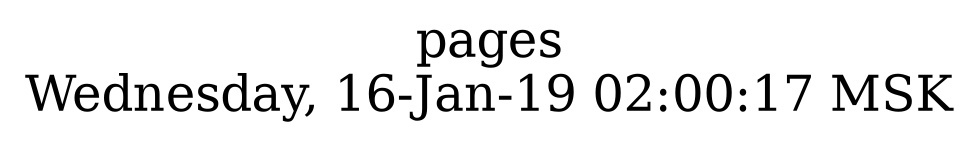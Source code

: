 digraph G {
graph [
  fontsize="24";
  label="pages\nWednesday, 16-Jan-19 02:00:17 MSK";
  nojustify=true;
  ordering=out;
  rankdir=LR;
  size="30";
];
}
